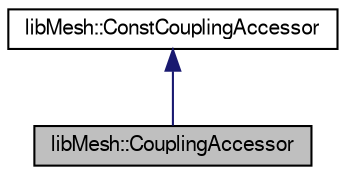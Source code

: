 digraph "libMesh::CouplingAccessor"
{
  edge [fontname="FreeSans",fontsize="10",labelfontname="FreeSans",labelfontsize="10"];
  node [fontname="FreeSans",fontsize="10",shape=record];
  Node1 [label="libMesh::CouplingAccessor",height=0.2,width=0.4,color="black", fillcolor="grey75", style="filled", fontcolor="black"];
  Node2 -> Node1 [dir="back",color="midnightblue",fontsize="10",style="solid",fontname="FreeSans"];
  Node2 [label="libMesh::ConstCouplingAccessor",height=0.2,width=0.4,color="black", fillcolor="white", style="filled",URL="$classlibMesh_1_1ConstCouplingAccessor.html"];
}
